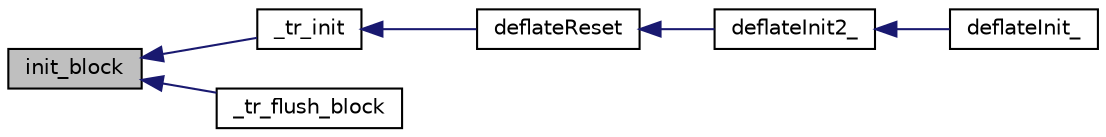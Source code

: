 digraph G
{
  edge [fontname="Helvetica",fontsize="10",labelfontname="Helvetica",labelfontsize="10"];
  node [fontname="Helvetica",fontsize="10",shape=record];
  rankdir="LR";
  Node1 [label="init_block",height=0.2,width=0.4,color="black", fillcolor="grey75", style="filled" fontcolor="black"];
  Node1 -> Node2 [dir="back",color="midnightblue",fontsize="10",style="solid",fontname="Helvetica"];
  Node2 [label="_tr_init",height=0.2,width=0.4,color="black", fillcolor="white", style="filled",URL="$trees_8c.html#a330f47f21a267ad5616b9ba72bf7f90b"];
  Node2 -> Node3 [dir="back",color="midnightblue",fontsize="10",style="solid",fontname="Helvetica"];
  Node3 [label="deflateReset",height=0.2,width=0.4,color="black", fillcolor="white", style="filled",URL="$deflate_8c.html#a4f17a4d330d76066b4b26c27f7cde5dc"];
  Node3 -> Node4 [dir="back",color="midnightblue",fontsize="10",style="solid",fontname="Helvetica"];
  Node4 [label="deflateInit2_",height=0.2,width=0.4,color="black", fillcolor="white", style="filled",URL="$deflate_8c.html#ae501d2862c68d17b909d6f1c9264815c"];
  Node4 -> Node5 [dir="back",color="midnightblue",fontsize="10",style="solid",fontname="Helvetica"];
  Node5 [label="deflateInit_",height=0.2,width=0.4,color="black", fillcolor="white", style="filled",URL="$deflate_8c.html#a0e6601591faa9573f27340153b0f3296"];
  Node1 -> Node6 [dir="back",color="midnightblue",fontsize="10",style="solid",fontname="Helvetica"];
  Node6 [label="_tr_flush_block",height=0.2,width=0.4,color="black", fillcolor="white", style="filled",URL="$trees_8c.html#aafe54369cbbb97972279a82a3b6c699e"];
}

